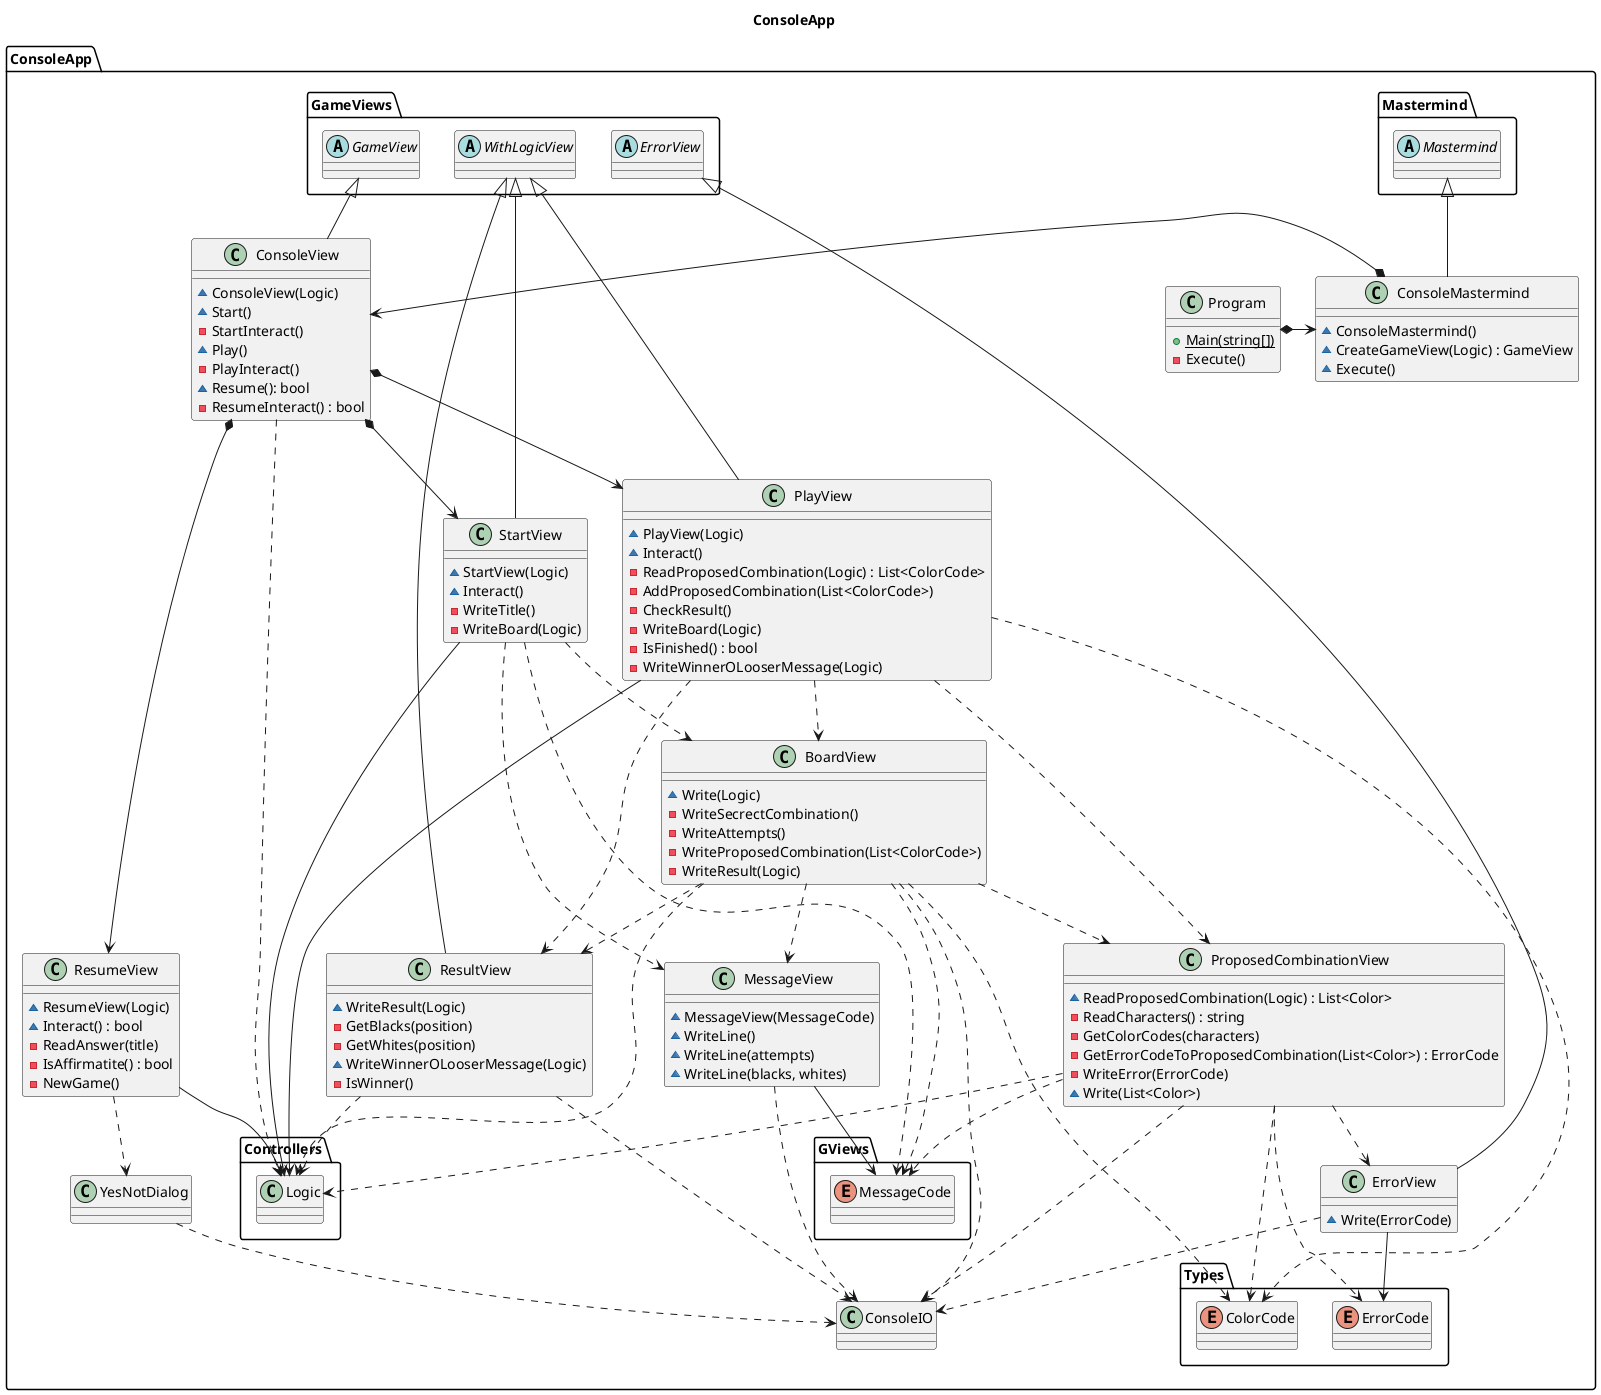 @startuml ConsoleApp
title ConsoleApp
namespace ConsoleApp{
    class Program{
        +{static} Main(string[])
        -Execute()
    }
    Program *-right-> ConsoleMastermind

    class ConsoleMastermind{
        ~ConsoleMastermind()
        ~CreateGameView(Logic) : GameView
        ~Execute()
    }
    ConsoleMastermind -up-|> Mastermind.Mastermind
    ConsoleMastermind *-right-> ConsoleView

    class ConsoleView{
        ~ConsoleView(Logic)
        ~Start()
        -StartInteract()
        ~Play()
        -PlayInteract()
        ~Resume(): bool
        -ResumeInteract() : bool
    }
    ConsoleView -up-|> GameViews.GameView
    ConsoleView *--> StartView
    ConsoleView *--> PlayView
    ConsoleView *--> ResumeView
    ConsoleView ...> Controllers.Logic

    class StartView{
        ~StartView(Logic)
        ~Interact()
        -WriteTitle()
        -WriteBoard(Logic)
    }
    StartView -up-|> GameViews.WithLogicView
    StartView --> Controllers.Logic
    StartView ..> MessageView
    StartView ..> GViews.MessageCode
    StartView ..> BoardView

    class MessageView{
        ~MessageView(MessageCode)
        ~WriteLine()
        ~WriteLine(attempts)
        ~WriteLine(blacks, whites)
    }
    MessageView --> GViews.MessageCode
    MessageView ..> ConsoleIO

    class BoardView{
        ~Write(Logic)
        -WriteSecrectCombination()
        -WriteAttempts()
        -WriteProposedCombination(List<ColorCode>)
        -WriteResult(Logic)
    }
    BoardView ..> Controllers.Logic
    BoardView ..> MessageView
    BoardView ..> GViews.MessageCode
    BoardView ..> ProposedCombinationView
    BoardView ..> Types.ColorCode
    BoardView ..> ResultView
    BoardView ..> ConsoleIO

    class ProposedCombinationView{
        ~ReadProposedCombination(Logic) : List<Color>
        -ReadCharacters() : string
        -GetColorCodes(characters)
        -GetErrorCodeToProposedCombination(List<Color>) : ErrorCode
        -WriteError(ErrorCode)
        ~Write(List<Color>)
    }
    ProposedCombinationView ..> Controllers.Logic
    ProposedCombinationView ..> GViews.MessageCode
    ProposedCombinationView ..> Types.ColorCode
    ProposedCombinationView ..> Types.ErrorCode    
    ProposedCombinationView ..> ErrorView
    ProposedCombinationView ..> ConsoleIO

    class ErrorView{
        ~Write(ErrorCode)
    }
    ErrorView -up-|> GameViews.ErrorView
    ErrorView --> Types.ErrorCode
    ErrorView ..> ConsoleIO

    class ResultView{
        ~WriteResult(Logic)
        -GetBlacks(position)
        -GetWhites(position)
        ~WriteWinnerOLooserMessage(Logic)
        -IsWinner()
    }
    ResultView ..> Controllers.Logic
    ResultView ..> ConsoleIO

    class PlayView{
        ~PlayView(Logic)
        ~Interact()
        -ReadProposedCombination(Logic) : List<ColorCode>
        -AddProposedCombination(List<ColorCode>)
        -CheckResult()
        -WriteBoard(Logic)
        -IsFinished() : bool
        -WriteWinnerOLooserMessage(Logic)
    }
    PlayView -up-|> GameViews.WithLogicView
    PlayView --> Controllers.Logic
    PlayView ..> ProposedCombinationView
    PlayView ..> Types.ColorCode
    PlayView ..> BoardView
    PlayView ..> ResultView

    class ResumeView{
        ~ResumeView(Logic)
        ~Interact() : bool
        -ReadAnswer(title)
        -IsAffirmatite() : bool
        -NewGame()
    }
    ResultView -up-|> GameViews.WithLogicView
    ResumeView --> Controllers.Logic
    ResumeView ..> YesNotDialog

    YesNotDialog ..> ConsoleIO
    enum GViews.MessageCode{}
    enum Types.ErrorCode{}
    enum Types.ColorCode{}

    abstract Mastermind.Mastermind
    abstract GameViews.GameView
    abstract GameViews.WithLogicView
    abstract GameViews.ErrorView

}
@enduml